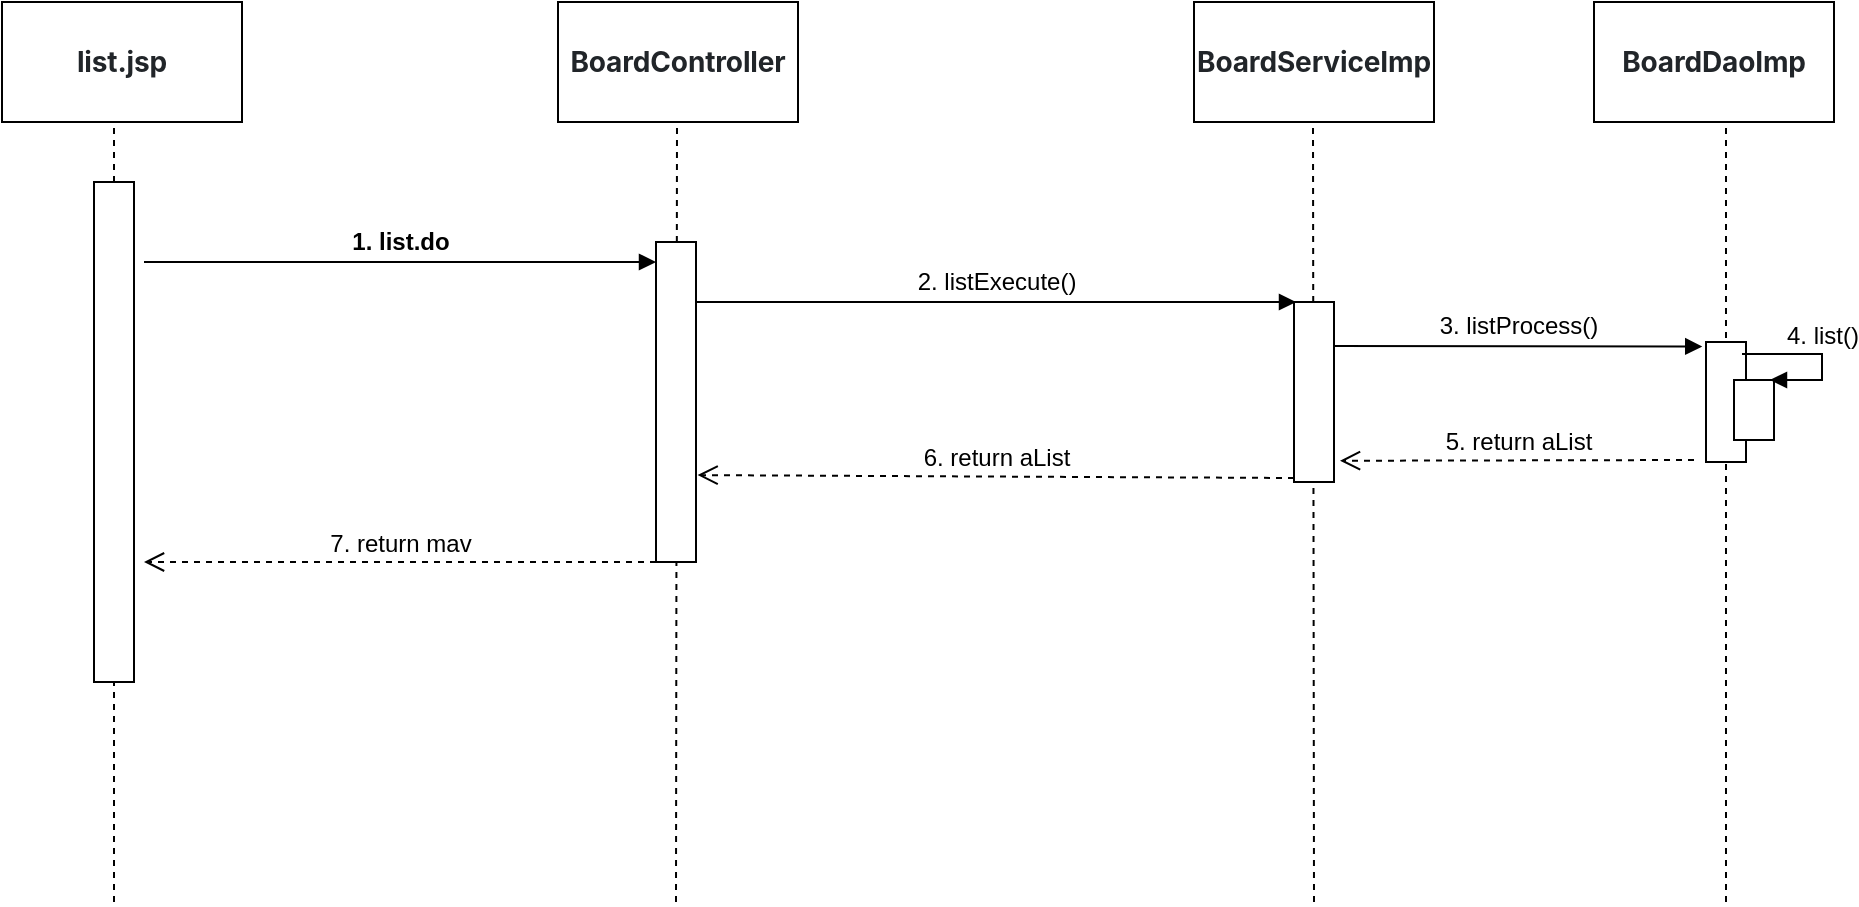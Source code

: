 <mxfile version="20.8.15" type="device"><diagram id="6dNGkr8-FMIle5bIU6aI" name="페이지-1"><mxGraphModel dx="1961" dy="614" grid="1" gridSize="10" guides="1" tooltips="1" connect="1" arrows="1" fold="1" page="1" pageScale="1" pageWidth="827" pageHeight="1169" math="0" shadow="0"><root><mxCell id="0"/><mxCell id="1" parent="0"/><mxCell id="CzNAz4JXuOXboFvfS_VC-1" value="&lt;h3 style=&quot;box-sizing: inherit; line-height: 1.5; margin-bottom: 1rem; color: rgb(33, 37, 41); font-family: -apple-system, BlinkMacSystemFont, &amp;quot;Helvetica Neue&amp;quot;, &amp;quot;Apple SD Gothic Neo&amp;quot;, &amp;quot;Malgun Gothic&amp;quot;, &amp;quot;맑은 고딕&amp;quot;, 나눔고딕, &amp;quot;Nanum Gothic&amp;quot;, &amp;quot;Noto Sans KR&amp;quot;, &amp;quot;Noto Sans CJK KR&amp;quot;, arial, 돋움, Dotum, Tahoma, Geneva, sans-serif; letter-spacing: -0.072px; text-align: start; background-color: rgb(255, 255, 255);&quot; id=&quot;1-boardcontroller패키지---boardcontroller클래스-생성&quot;&gt;&lt;span style=&quot;font-size: 14px;&quot;&gt;list.jsp&lt;/span&gt;&lt;/h3&gt;" style="rounded=0;whiteSpace=wrap;html=1;" parent="1" vertex="1"><mxGeometry x="-740" y="30" width="120" height="60" as="geometry"/></mxCell><mxCell id="CzNAz4JXuOXboFvfS_VC-2" value="&lt;h3 style=&quot;border-color: var(--border-color); box-sizing: inherit; line-height: 1.5; margin-bottom: 1rem; color: rgb(33, 37, 41); font-family: -apple-system, BlinkMacSystemFont, &amp;quot;Helvetica Neue&amp;quot;, &amp;quot;Apple SD Gothic Neo&amp;quot;, &amp;quot;Malgun Gothic&amp;quot;, &amp;quot;맑은 고딕&amp;quot;, 나눔고딕, &amp;quot;Nanum Gothic&amp;quot;, &amp;quot;Noto Sans KR&amp;quot;, &amp;quot;Noto Sans CJK KR&amp;quot;, arial, 돋움, Dotum, Tahoma, Geneva, sans-serif; letter-spacing: -0.072px; text-align: start; background-color: rgb(255, 255, 255);&quot; id=&quot;1-boardcontroller패키지---boardcontroller클래스-생성&quot;&gt;&lt;strong style=&quot;border-color: var(--border-color); box-sizing: inherit;&quot;&gt;&lt;font style=&quot;border-color: var(--border-color); font-size: 14px;&quot;&gt;BoardController&lt;/font&gt;&lt;/strong&gt;&lt;/h3&gt;" style="rounded=0;whiteSpace=wrap;html=1;" parent="1" vertex="1"><mxGeometry x="-462" y="30" width="120" height="60" as="geometry"/></mxCell><mxCell id="CzNAz4JXuOXboFvfS_VC-5" value="&lt;h3 style=&quot;border-color: var(--border-color); box-sizing: inherit; line-height: 1.5; margin-bottom: 1rem; color: rgb(33, 37, 41); font-family: -apple-system, BlinkMacSystemFont, &amp;quot;Helvetica Neue&amp;quot;, &amp;quot;Apple SD Gothic Neo&amp;quot;, &amp;quot;Malgun Gothic&amp;quot;, &amp;quot;맑은 고딕&amp;quot;, 나눔고딕, &amp;quot;Nanum Gothic&amp;quot;, &amp;quot;Noto Sans KR&amp;quot;, &amp;quot;Noto Sans CJK KR&amp;quot;, arial, 돋움, Dotum, Tahoma, Geneva, sans-serif; letter-spacing: -0.072px; text-align: start; background-color: rgb(255, 255, 255);&quot; id=&quot;7-boardservice패키지---boardserviceimp-클래스-생성&quot;&gt;&lt;font style=&quot;border-color: var(--border-color); font-size: 14px;&quot;&gt;BoardServiceImp&lt;/font&gt;&lt;/h3&gt;" style="rounded=0;whiteSpace=wrap;html=1;" parent="1" vertex="1"><mxGeometry x="-144" y="30" width="120" height="60" as="geometry"/></mxCell><mxCell id="CzNAz4JXuOXboFvfS_VC-7" value="&lt;h3 style=&quot;border-color: var(--border-color); box-sizing: inherit; line-height: 1.5; margin-bottom: 1rem; color: rgb(33, 37, 41); font-family: -apple-system, BlinkMacSystemFont, &amp;quot;Helvetica Neue&amp;quot;, &amp;quot;Apple SD Gothic Neo&amp;quot;, &amp;quot;Malgun Gothic&amp;quot;, &amp;quot;맑은 고딕&amp;quot;, 나눔고딕, &amp;quot;Nanum Gothic&amp;quot;, &amp;quot;Noto Sans KR&amp;quot;, &amp;quot;Noto Sans CJK KR&amp;quot;, arial, 돋움, Dotum, Tahoma, Geneva, sans-serif; letter-spacing: -0.072px; text-align: start; background-color: rgb(255, 255, 255);&quot; id=&quot;7-boardservice패키지---boardserviceimp-클래스-생성&quot;&gt;&lt;font style=&quot;border-color: var(--border-color); font-size: 14px;&quot;&gt;BoardDaoImp&lt;/font&gt;&lt;/h3&gt;" style="rounded=0;whiteSpace=wrap;html=1;" parent="1" vertex="1"><mxGeometry x="56" y="30" width="120" height="60" as="geometry"/></mxCell><mxCell id="CzNAz4JXuOXboFvfS_VC-10" value="" style="endArrow=none;dashed=1;html=1;rounded=0;fontSize=14;startArrow=none;" parent="1" edge="1"><mxGeometry width="50" height="50" relative="1" as="geometry"><mxPoint x="-684" y="480" as="sourcePoint"/><mxPoint x="-684" y="90" as="targetPoint"/></mxGeometry></mxCell><mxCell id="CzNAz4JXuOXboFvfS_VC-14" value="" style="endArrow=none;dashed=1;html=1;rounded=0;fontSize=14;startArrow=none;" parent="1" edge="1"><mxGeometry width="50" height="50" relative="1" as="geometry"><mxPoint x="-403" y="480" as="sourcePoint"/><mxPoint x="-402.5" y="90" as="targetPoint"/></mxGeometry></mxCell><mxCell id="CzNAz4JXuOXboFvfS_VC-15" value="" style="endArrow=none;dashed=1;html=1;rounded=0;fontSize=14;startArrow=none;" parent="1" edge="1"><mxGeometry width="50" height="50" relative="1" as="geometry"><mxPoint x="-84" y="480" as="sourcePoint"/><mxPoint x="-84.5" y="90" as="targetPoint"/></mxGeometry></mxCell><mxCell id="CzNAz4JXuOXboFvfS_VC-16" value="" style="endArrow=none;dashed=1;html=1;rounded=0;fontSize=14;startArrow=none;" parent="1" edge="1"><mxGeometry x="0.14" y="-660" width="50" height="50" relative="1" as="geometry"><mxPoint x="122" y="480" as="sourcePoint"/><mxPoint x="122" y="90" as="targetPoint"/><mxPoint as="offset"/></mxGeometry></mxCell><mxCell id="CzNAz4JXuOXboFvfS_VC-17" value="" style="rounded=0;whiteSpace=wrap;html=1;fontSize=14;" parent="1" vertex="1"><mxGeometry x="-694" y="120" width="20" height="250" as="geometry"/></mxCell><mxCell id="CzNAz4JXuOXboFvfS_VC-184" value="" style="rounded=0;whiteSpace=wrap;html=1;fontSize=14;" parent="1" vertex="1"><mxGeometry x="-413" y="150" width="20" height="160" as="geometry"/></mxCell><mxCell id="CzNAz4JXuOXboFvfS_VC-185" value="" style="rounded=0;whiteSpace=wrap;html=1;fontSize=14;" parent="1" vertex="1"><mxGeometry x="-94" y="180" width="20" height="90" as="geometry"/></mxCell><mxCell id="CzNAz4JXuOXboFvfS_VC-186" value="" style="rounded=0;whiteSpace=wrap;html=1;fontSize=14;" parent="1" vertex="1"><mxGeometry x="112" y="200" width="20" height="60" as="geometry"/></mxCell><mxCell id="CzNAz4JXuOXboFvfS_VC-187" value="&lt;font style=&quot;font-size: 12px;&quot;&gt;&lt;b&gt;1. list.do&lt;/b&gt;&lt;/font&gt;" style="html=1;verticalAlign=bottom;endArrow=block;rounded=0;fontSize=14;" parent="1" edge="1"><mxGeometry width="80" relative="1" as="geometry"><mxPoint x="-669" y="160" as="sourcePoint"/><mxPoint x="-413" y="160" as="targetPoint"/></mxGeometry></mxCell><mxCell id="CzNAz4JXuOXboFvfS_VC-188" value="&lt;font style=&quot;font-size: 12px;&quot;&gt;2. listExecute()&lt;/font&gt;" style="html=1;verticalAlign=bottom;endArrow=block;rounded=0;fontSize=14;" parent="1" edge="1"><mxGeometry width="80" relative="1" as="geometry"><mxPoint x="-393" y="180" as="sourcePoint"/><mxPoint x="-93" y="180" as="targetPoint"/></mxGeometry></mxCell><mxCell id="CzNAz4JXuOXboFvfS_VC-189" value="&lt;font style=&quot;font-size: 12px;&quot;&gt;3. listProcess()&lt;/font&gt;" style="html=1;verticalAlign=bottom;endArrow=block;rounded=0;fontSize=14;entryX=-0.094;entryY=0.325;entryDx=0;entryDy=0;entryPerimeter=0;" parent="1" edge="1"><mxGeometry width="80" relative="1" as="geometry"><mxPoint x="-74" y="202" as="sourcePoint"/><mxPoint x="110.12" y="202.25" as="targetPoint"/></mxGeometry></mxCell><mxCell id="CzNAz4JXuOXboFvfS_VC-190" value="5. return aList" style="html=1;verticalAlign=bottom;endArrow=open;dashed=1;endSize=8;rounded=0;fontSize=12;entryX=1.15;entryY=0.626;entryDx=0;entryDy=0;entryPerimeter=0;" parent="1" edge="1"><mxGeometry relative="1" as="geometry"><mxPoint x="106" y="259" as="sourcePoint"/><mxPoint x="-71" y="259.38" as="targetPoint"/></mxGeometry></mxCell><mxCell id="CzNAz4JXuOXboFvfS_VC-191" value="6.&amp;nbsp;return aList" style="html=1;verticalAlign=bottom;endArrow=open;dashed=1;endSize=8;rounded=0;fontSize=12;entryX=0.99;entryY=0.798;entryDx=0;entryDy=0;entryPerimeter=0;" parent="1" edge="1"><mxGeometry relative="1" as="geometry"><mxPoint x="-94" y="268" as="sourcePoint"/><mxPoint x="-392.2" y="266.56" as="targetPoint"/></mxGeometry></mxCell><mxCell id="CzNAz4JXuOXboFvfS_VC-192" value="7. return mav" style="html=1;verticalAlign=bottom;endArrow=open;dashed=1;endSize=8;rounded=0;fontSize=12;" parent="1" edge="1"><mxGeometry relative="1" as="geometry"><mxPoint x="-413" y="310" as="sourcePoint"/><mxPoint x="-669" y="310" as="targetPoint"/></mxGeometry></mxCell><mxCell id="CzNAz4JXuOXboFvfS_VC-193" value="" style="html=1;fontSize=12;" parent="1" vertex="1"><mxGeometry x="126" y="219" width="20" height="30" as="geometry"/></mxCell><mxCell id="CzNAz4JXuOXboFvfS_VC-194" value="4. list()" style="html=1;verticalAlign=bottom;endArrow=block;rounded=0;fontSize=12;" parent="1" edge="1"><mxGeometry width="80" relative="1" as="geometry"><mxPoint x="130" y="206" as="sourcePoint"/><mxPoint x="144" y="219" as="targetPoint"/><Array as="points"><mxPoint x="170" y="206"/><mxPoint x="170" y="219"/></Array></mxGeometry></mxCell></root></mxGraphModel></diagram></mxfile>
